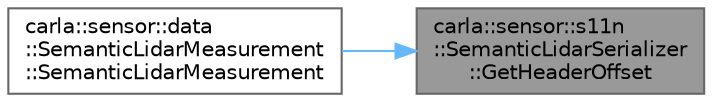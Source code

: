 digraph "carla::sensor::s11n::SemanticLidarSerializer::GetHeaderOffset"
{
 // INTERACTIVE_SVG=YES
 // LATEX_PDF_SIZE
  bgcolor="transparent";
  edge [fontname=Helvetica,fontsize=10,labelfontname=Helvetica,labelfontsize=10];
  node [fontname=Helvetica,fontsize=10,shape=box,height=0.2,width=0.4];
  rankdir="RL";
  Node1 [id="Node000001",label="carla::sensor::s11n\l::SemanticLidarSerializer\l::GetHeaderOffset",height=0.2,width=0.4,color="gray40", fillcolor="grey60", style="filled", fontcolor="black",tooltip=" "];
  Node1 -> Node2 [id="edge1_Node000001_Node000002",dir="back",color="steelblue1",style="solid",tooltip=" "];
  Node2 [id="Node000002",label="carla::sensor::data\l::SemanticLidarMeasurement\l::SemanticLidarMeasurement",height=0.2,width=0.4,color="grey40", fillcolor="white", style="filled",URL="$d0/dd5/classcarla_1_1sensor_1_1data_1_1SemanticLidarMeasurement.html#a74c0f01f9b75c215ac7e2060b82611bf",tooltip=" "];
}
